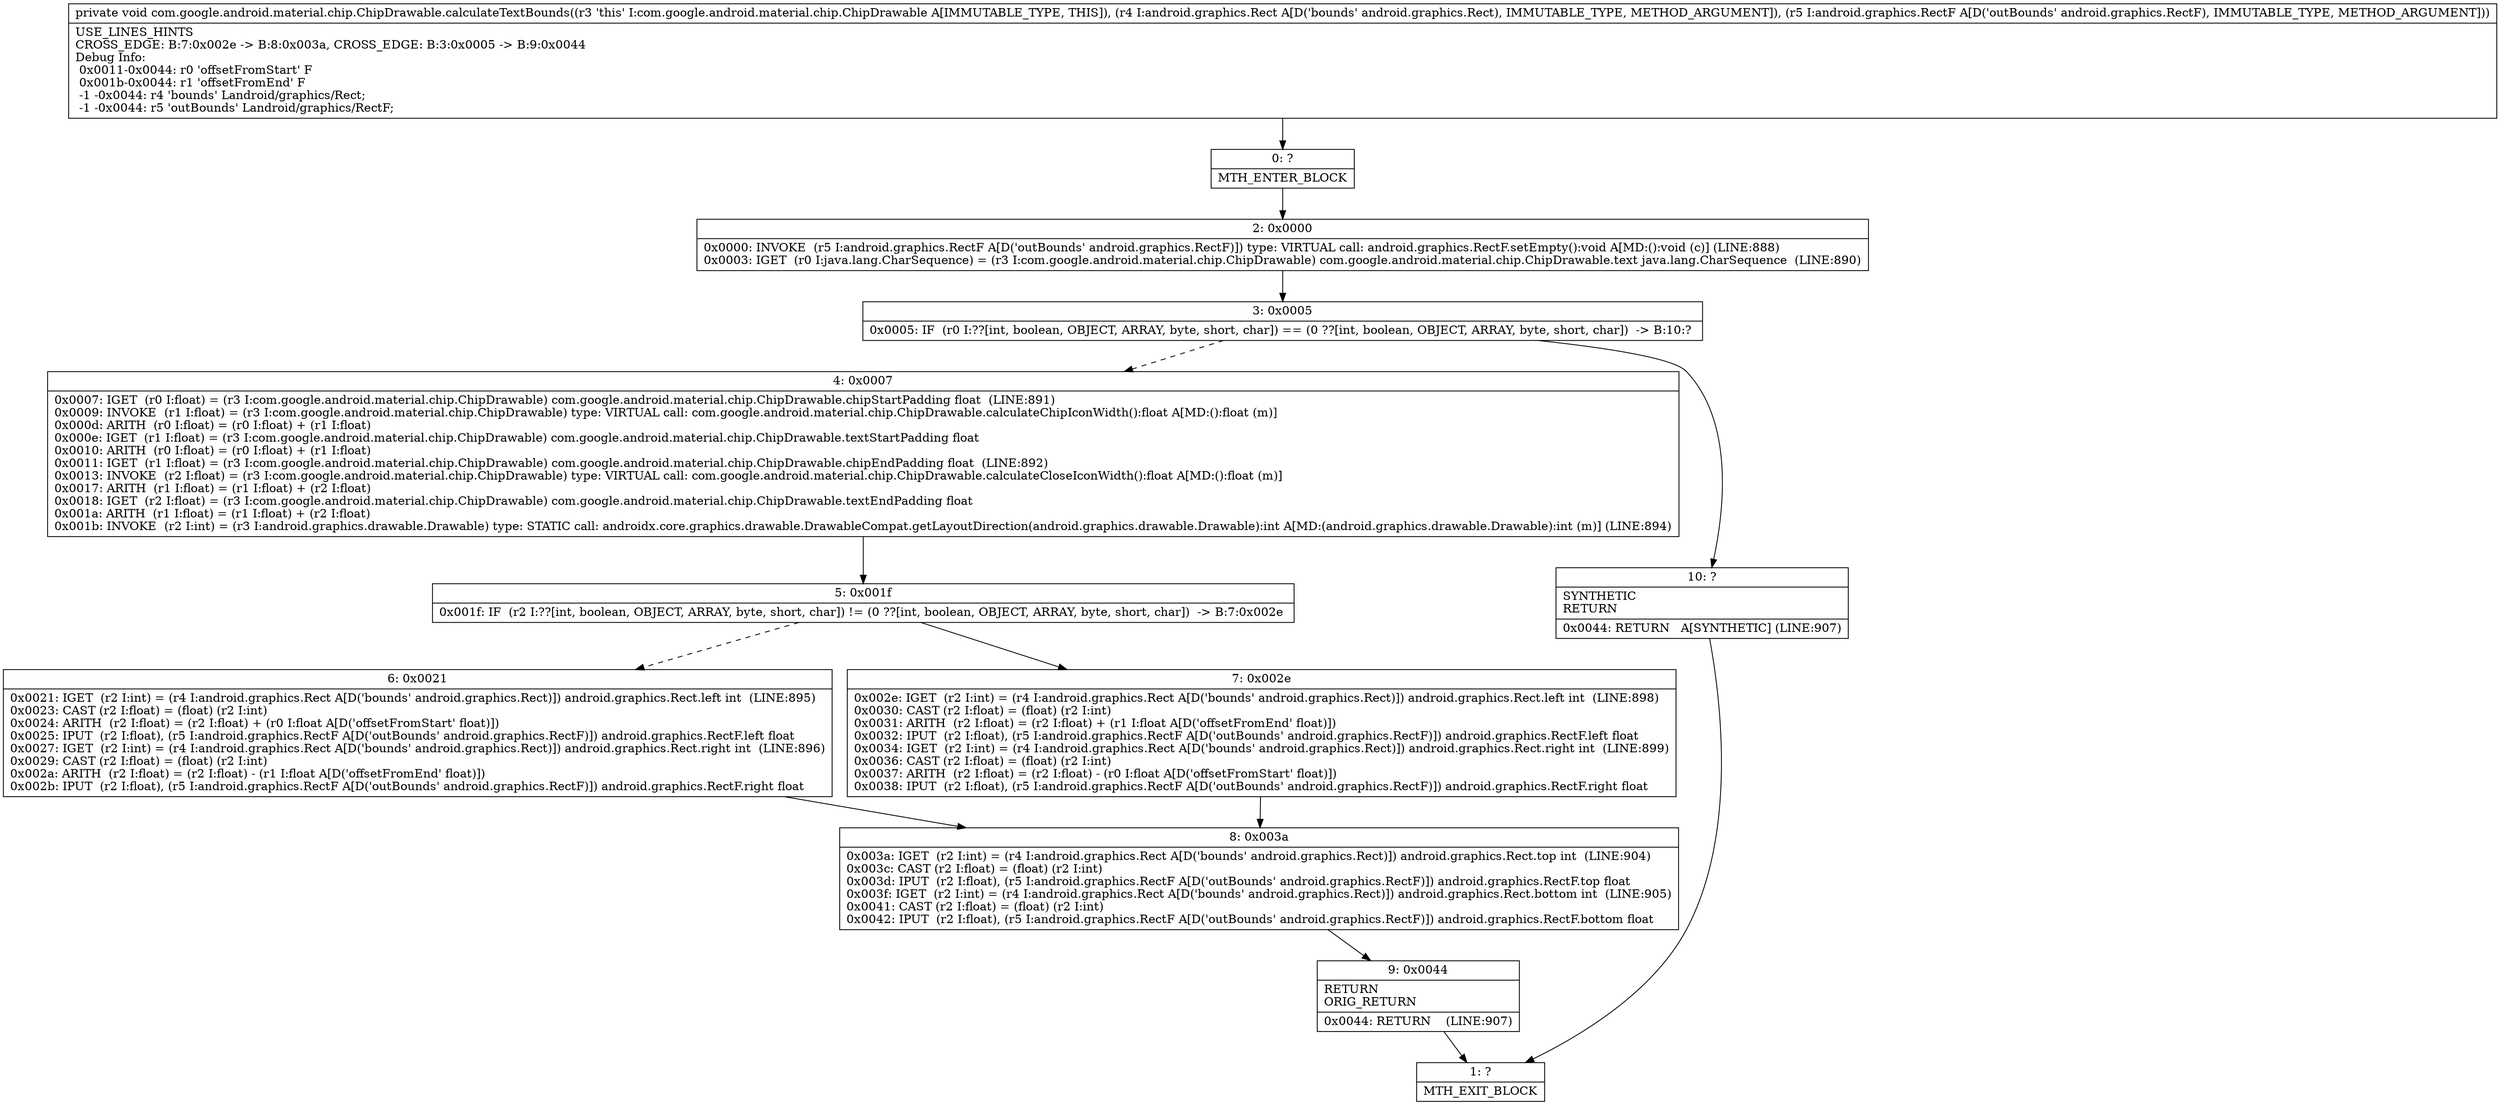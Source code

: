 digraph "CFG forcom.google.android.material.chip.ChipDrawable.calculateTextBounds(Landroid\/graphics\/Rect;Landroid\/graphics\/RectF;)V" {
Node_0 [shape=record,label="{0\:\ ?|MTH_ENTER_BLOCK\l}"];
Node_2 [shape=record,label="{2\:\ 0x0000|0x0000: INVOKE  (r5 I:android.graphics.RectF A[D('outBounds' android.graphics.RectF)]) type: VIRTUAL call: android.graphics.RectF.setEmpty():void A[MD:():void (c)] (LINE:888)\l0x0003: IGET  (r0 I:java.lang.CharSequence) = (r3 I:com.google.android.material.chip.ChipDrawable) com.google.android.material.chip.ChipDrawable.text java.lang.CharSequence  (LINE:890)\l}"];
Node_3 [shape=record,label="{3\:\ 0x0005|0x0005: IF  (r0 I:??[int, boolean, OBJECT, ARRAY, byte, short, char]) == (0 ??[int, boolean, OBJECT, ARRAY, byte, short, char])  \-\> B:10:? \l}"];
Node_4 [shape=record,label="{4\:\ 0x0007|0x0007: IGET  (r0 I:float) = (r3 I:com.google.android.material.chip.ChipDrawable) com.google.android.material.chip.ChipDrawable.chipStartPadding float  (LINE:891)\l0x0009: INVOKE  (r1 I:float) = (r3 I:com.google.android.material.chip.ChipDrawable) type: VIRTUAL call: com.google.android.material.chip.ChipDrawable.calculateChipIconWidth():float A[MD:():float (m)]\l0x000d: ARITH  (r0 I:float) = (r0 I:float) + (r1 I:float) \l0x000e: IGET  (r1 I:float) = (r3 I:com.google.android.material.chip.ChipDrawable) com.google.android.material.chip.ChipDrawable.textStartPadding float \l0x0010: ARITH  (r0 I:float) = (r0 I:float) + (r1 I:float) \l0x0011: IGET  (r1 I:float) = (r3 I:com.google.android.material.chip.ChipDrawable) com.google.android.material.chip.ChipDrawable.chipEndPadding float  (LINE:892)\l0x0013: INVOKE  (r2 I:float) = (r3 I:com.google.android.material.chip.ChipDrawable) type: VIRTUAL call: com.google.android.material.chip.ChipDrawable.calculateCloseIconWidth():float A[MD:():float (m)]\l0x0017: ARITH  (r1 I:float) = (r1 I:float) + (r2 I:float) \l0x0018: IGET  (r2 I:float) = (r3 I:com.google.android.material.chip.ChipDrawable) com.google.android.material.chip.ChipDrawable.textEndPadding float \l0x001a: ARITH  (r1 I:float) = (r1 I:float) + (r2 I:float) \l0x001b: INVOKE  (r2 I:int) = (r3 I:android.graphics.drawable.Drawable) type: STATIC call: androidx.core.graphics.drawable.DrawableCompat.getLayoutDirection(android.graphics.drawable.Drawable):int A[MD:(android.graphics.drawable.Drawable):int (m)] (LINE:894)\l}"];
Node_5 [shape=record,label="{5\:\ 0x001f|0x001f: IF  (r2 I:??[int, boolean, OBJECT, ARRAY, byte, short, char]) != (0 ??[int, boolean, OBJECT, ARRAY, byte, short, char])  \-\> B:7:0x002e \l}"];
Node_6 [shape=record,label="{6\:\ 0x0021|0x0021: IGET  (r2 I:int) = (r4 I:android.graphics.Rect A[D('bounds' android.graphics.Rect)]) android.graphics.Rect.left int  (LINE:895)\l0x0023: CAST (r2 I:float) = (float) (r2 I:int) \l0x0024: ARITH  (r2 I:float) = (r2 I:float) + (r0 I:float A[D('offsetFromStart' float)]) \l0x0025: IPUT  (r2 I:float), (r5 I:android.graphics.RectF A[D('outBounds' android.graphics.RectF)]) android.graphics.RectF.left float \l0x0027: IGET  (r2 I:int) = (r4 I:android.graphics.Rect A[D('bounds' android.graphics.Rect)]) android.graphics.Rect.right int  (LINE:896)\l0x0029: CAST (r2 I:float) = (float) (r2 I:int) \l0x002a: ARITH  (r2 I:float) = (r2 I:float) \- (r1 I:float A[D('offsetFromEnd' float)]) \l0x002b: IPUT  (r2 I:float), (r5 I:android.graphics.RectF A[D('outBounds' android.graphics.RectF)]) android.graphics.RectF.right float \l}"];
Node_8 [shape=record,label="{8\:\ 0x003a|0x003a: IGET  (r2 I:int) = (r4 I:android.graphics.Rect A[D('bounds' android.graphics.Rect)]) android.graphics.Rect.top int  (LINE:904)\l0x003c: CAST (r2 I:float) = (float) (r2 I:int) \l0x003d: IPUT  (r2 I:float), (r5 I:android.graphics.RectF A[D('outBounds' android.graphics.RectF)]) android.graphics.RectF.top float \l0x003f: IGET  (r2 I:int) = (r4 I:android.graphics.Rect A[D('bounds' android.graphics.Rect)]) android.graphics.Rect.bottom int  (LINE:905)\l0x0041: CAST (r2 I:float) = (float) (r2 I:int) \l0x0042: IPUT  (r2 I:float), (r5 I:android.graphics.RectF A[D('outBounds' android.graphics.RectF)]) android.graphics.RectF.bottom float \l}"];
Node_9 [shape=record,label="{9\:\ 0x0044|RETURN\lORIG_RETURN\l|0x0044: RETURN    (LINE:907)\l}"];
Node_1 [shape=record,label="{1\:\ ?|MTH_EXIT_BLOCK\l}"];
Node_7 [shape=record,label="{7\:\ 0x002e|0x002e: IGET  (r2 I:int) = (r4 I:android.graphics.Rect A[D('bounds' android.graphics.Rect)]) android.graphics.Rect.left int  (LINE:898)\l0x0030: CAST (r2 I:float) = (float) (r2 I:int) \l0x0031: ARITH  (r2 I:float) = (r2 I:float) + (r1 I:float A[D('offsetFromEnd' float)]) \l0x0032: IPUT  (r2 I:float), (r5 I:android.graphics.RectF A[D('outBounds' android.graphics.RectF)]) android.graphics.RectF.left float \l0x0034: IGET  (r2 I:int) = (r4 I:android.graphics.Rect A[D('bounds' android.graphics.Rect)]) android.graphics.Rect.right int  (LINE:899)\l0x0036: CAST (r2 I:float) = (float) (r2 I:int) \l0x0037: ARITH  (r2 I:float) = (r2 I:float) \- (r0 I:float A[D('offsetFromStart' float)]) \l0x0038: IPUT  (r2 I:float), (r5 I:android.graphics.RectF A[D('outBounds' android.graphics.RectF)]) android.graphics.RectF.right float \l}"];
Node_10 [shape=record,label="{10\:\ ?|SYNTHETIC\lRETURN\l|0x0044: RETURN   A[SYNTHETIC] (LINE:907)\l}"];
MethodNode[shape=record,label="{private void com.google.android.material.chip.ChipDrawable.calculateTextBounds((r3 'this' I:com.google.android.material.chip.ChipDrawable A[IMMUTABLE_TYPE, THIS]), (r4 I:android.graphics.Rect A[D('bounds' android.graphics.Rect), IMMUTABLE_TYPE, METHOD_ARGUMENT]), (r5 I:android.graphics.RectF A[D('outBounds' android.graphics.RectF), IMMUTABLE_TYPE, METHOD_ARGUMENT]))  | USE_LINES_HINTS\lCROSS_EDGE: B:7:0x002e \-\> B:8:0x003a, CROSS_EDGE: B:3:0x0005 \-\> B:9:0x0044\lDebug Info:\l  0x0011\-0x0044: r0 'offsetFromStart' F\l  0x001b\-0x0044: r1 'offsetFromEnd' F\l  \-1 \-0x0044: r4 'bounds' Landroid\/graphics\/Rect;\l  \-1 \-0x0044: r5 'outBounds' Landroid\/graphics\/RectF;\l}"];
MethodNode -> Node_0;Node_0 -> Node_2;
Node_2 -> Node_3;
Node_3 -> Node_4[style=dashed];
Node_3 -> Node_10;
Node_4 -> Node_5;
Node_5 -> Node_6[style=dashed];
Node_5 -> Node_7;
Node_6 -> Node_8;
Node_8 -> Node_9;
Node_9 -> Node_1;
Node_7 -> Node_8;
Node_10 -> Node_1;
}

